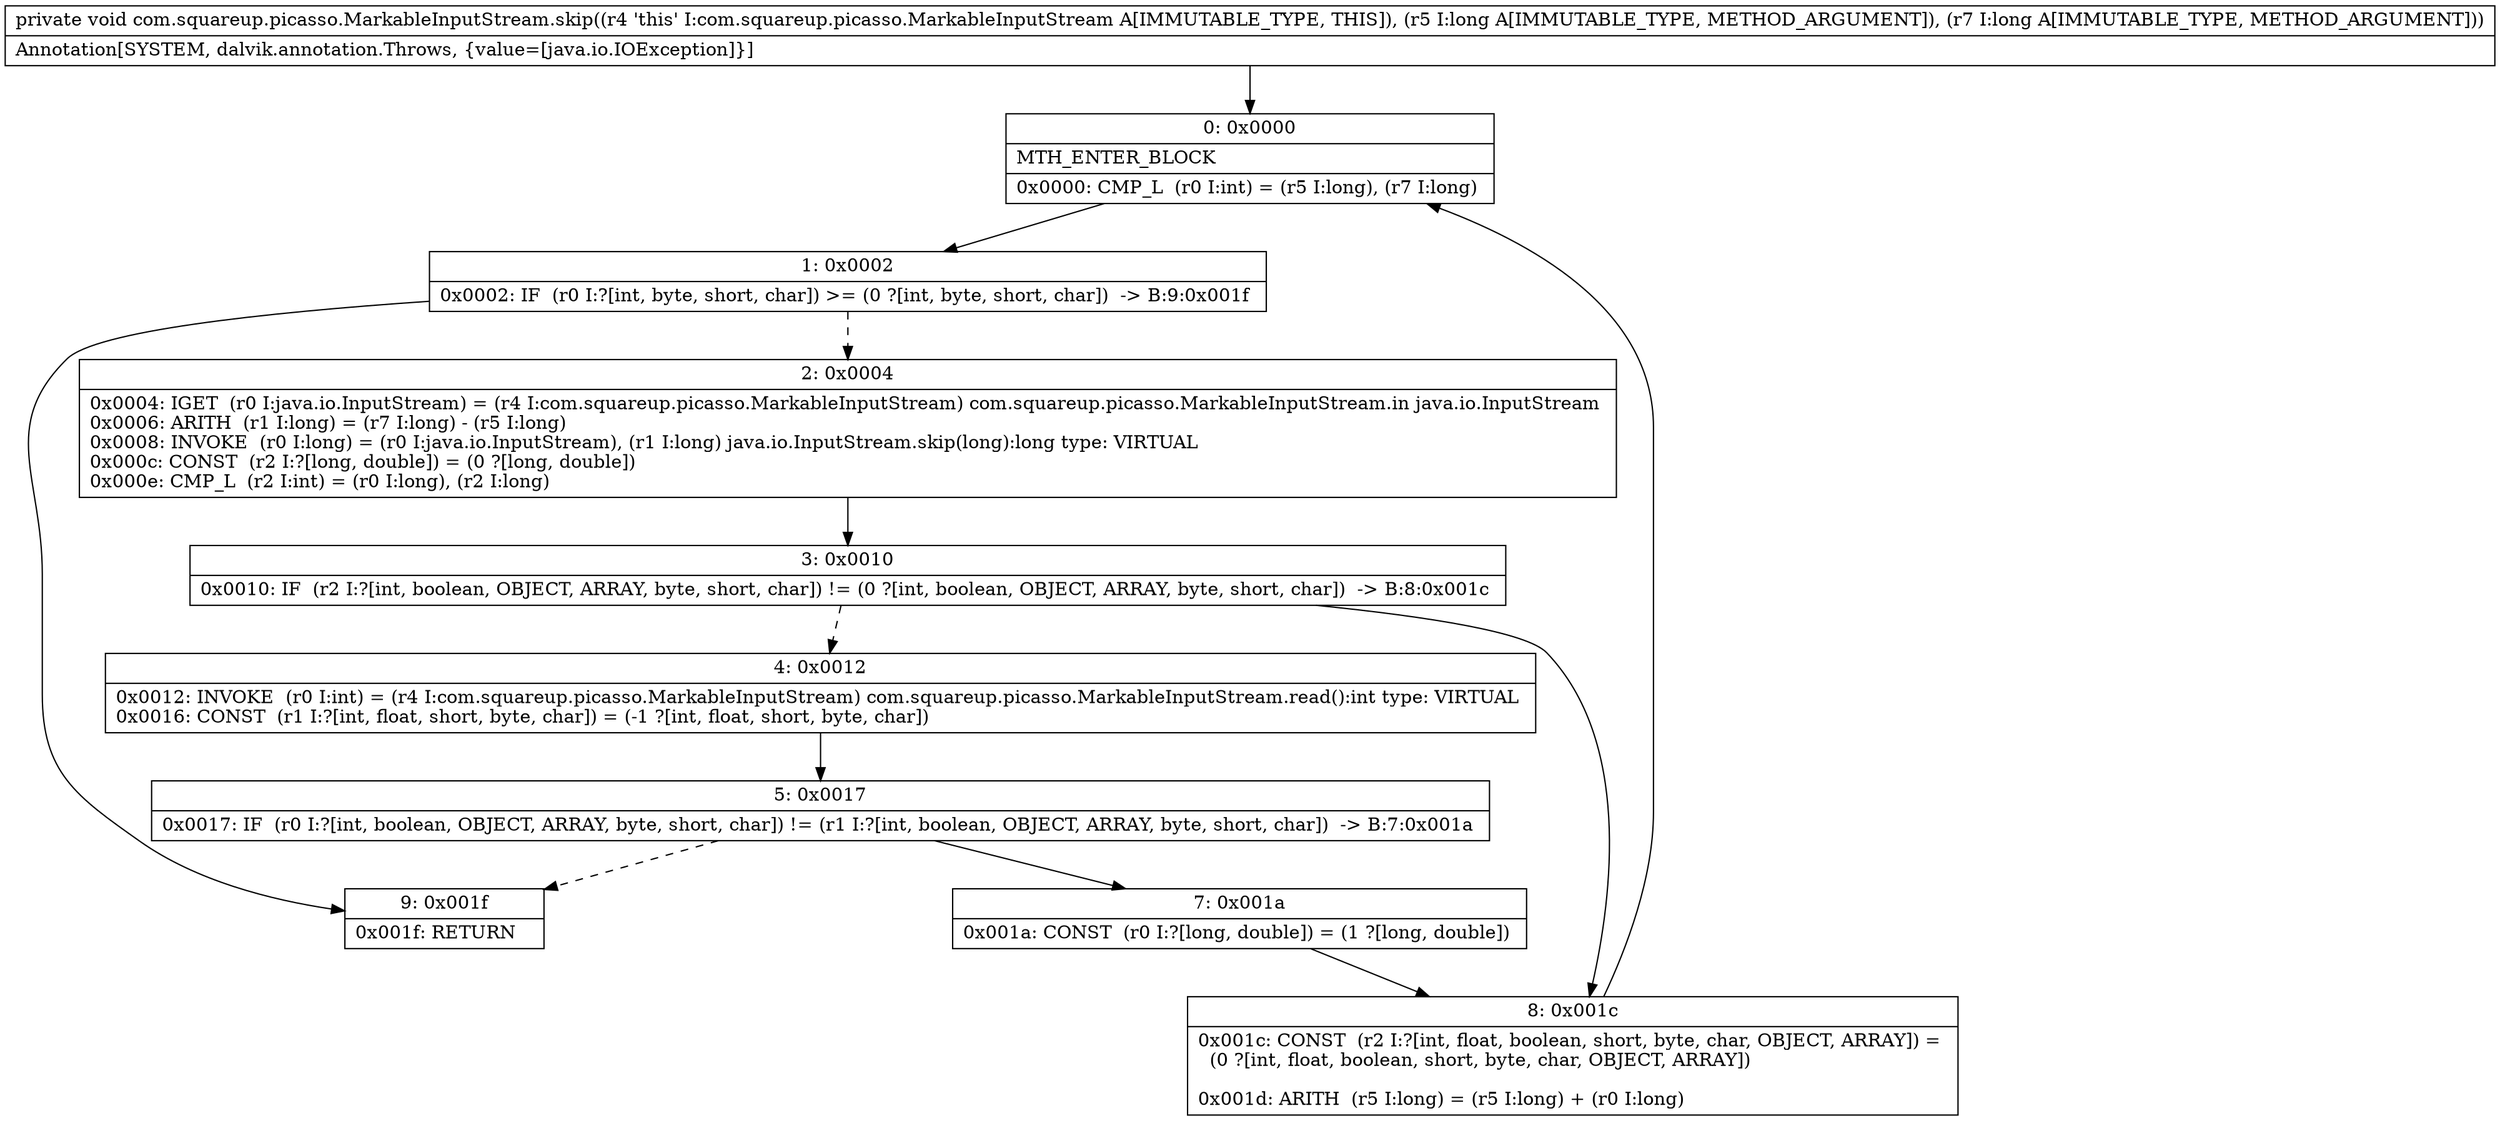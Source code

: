 digraph "CFG forcom.squareup.picasso.MarkableInputStream.skip(JJ)V" {
Node_0 [shape=record,label="{0\:\ 0x0000|MTH_ENTER_BLOCK\l|0x0000: CMP_L  (r0 I:int) = (r5 I:long), (r7 I:long) \l}"];
Node_1 [shape=record,label="{1\:\ 0x0002|0x0002: IF  (r0 I:?[int, byte, short, char]) \>= (0 ?[int, byte, short, char])  \-\> B:9:0x001f \l}"];
Node_2 [shape=record,label="{2\:\ 0x0004|0x0004: IGET  (r0 I:java.io.InputStream) = (r4 I:com.squareup.picasso.MarkableInputStream) com.squareup.picasso.MarkableInputStream.in java.io.InputStream \l0x0006: ARITH  (r1 I:long) = (r7 I:long) \- (r5 I:long) \l0x0008: INVOKE  (r0 I:long) = (r0 I:java.io.InputStream), (r1 I:long) java.io.InputStream.skip(long):long type: VIRTUAL \l0x000c: CONST  (r2 I:?[long, double]) = (0 ?[long, double]) \l0x000e: CMP_L  (r2 I:int) = (r0 I:long), (r2 I:long) \l}"];
Node_3 [shape=record,label="{3\:\ 0x0010|0x0010: IF  (r2 I:?[int, boolean, OBJECT, ARRAY, byte, short, char]) != (0 ?[int, boolean, OBJECT, ARRAY, byte, short, char])  \-\> B:8:0x001c \l}"];
Node_4 [shape=record,label="{4\:\ 0x0012|0x0012: INVOKE  (r0 I:int) = (r4 I:com.squareup.picasso.MarkableInputStream) com.squareup.picasso.MarkableInputStream.read():int type: VIRTUAL \l0x0016: CONST  (r1 I:?[int, float, short, byte, char]) = (\-1 ?[int, float, short, byte, char]) \l}"];
Node_5 [shape=record,label="{5\:\ 0x0017|0x0017: IF  (r0 I:?[int, boolean, OBJECT, ARRAY, byte, short, char]) != (r1 I:?[int, boolean, OBJECT, ARRAY, byte, short, char])  \-\> B:7:0x001a \l}"];
Node_7 [shape=record,label="{7\:\ 0x001a|0x001a: CONST  (r0 I:?[long, double]) = (1 ?[long, double]) \l}"];
Node_8 [shape=record,label="{8\:\ 0x001c|0x001c: CONST  (r2 I:?[int, float, boolean, short, byte, char, OBJECT, ARRAY]) = \l  (0 ?[int, float, boolean, short, byte, char, OBJECT, ARRAY])\l \l0x001d: ARITH  (r5 I:long) = (r5 I:long) + (r0 I:long) \l}"];
Node_9 [shape=record,label="{9\:\ 0x001f|0x001f: RETURN   \l}"];
MethodNode[shape=record,label="{private void com.squareup.picasso.MarkableInputStream.skip((r4 'this' I:com.squareup.picasso.MarkableInputStream A[IMMUTABLE_TYPE, THIS]), (r5 I:long A[IMMUTABLE_TYPE, METHOD_ARGUMENT]), (r7 I:long A[IMMUTABLE_TYPE, METHOD_ARGUMENT]))  | Annotation[SYSTEM, dalvik.annotation.Throws, \{value=[java.io.IOException]\}]\l}"];
MethodNode -> Node_0;
Node_0 -> Node_1;
Node_1 -> Node_2[style=dashed];
Node_1 -> Node_9;
Node_2 -> Node_3;
Node_3 -> Node_4[style=dashed];
Node_3 -> Node_8;
Node_4 -> Node_5;
Node_5 -> Node_7;
Node_5 -> Node_9[style=dashed];
Node_7 -> Node_8;
Node_8 -> Node_0;
}

